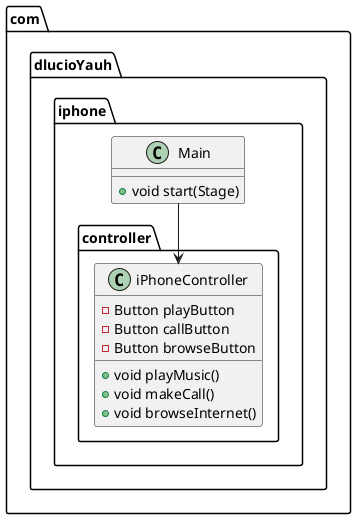 @startuml
   package com.dlucioYauh.iphone.controller {
       class iPhoneController {
           - Button playButton
           - Button callButton
           - Button browseButton
           + void playMusic()
           + void makeCall()
           + void browseInternet()
       }
   }

   package com.dlucioYauh.iphone {
       class Main {
           + void start(Stage)
       }
   }

   Main --> iPhoneController
   @enduml